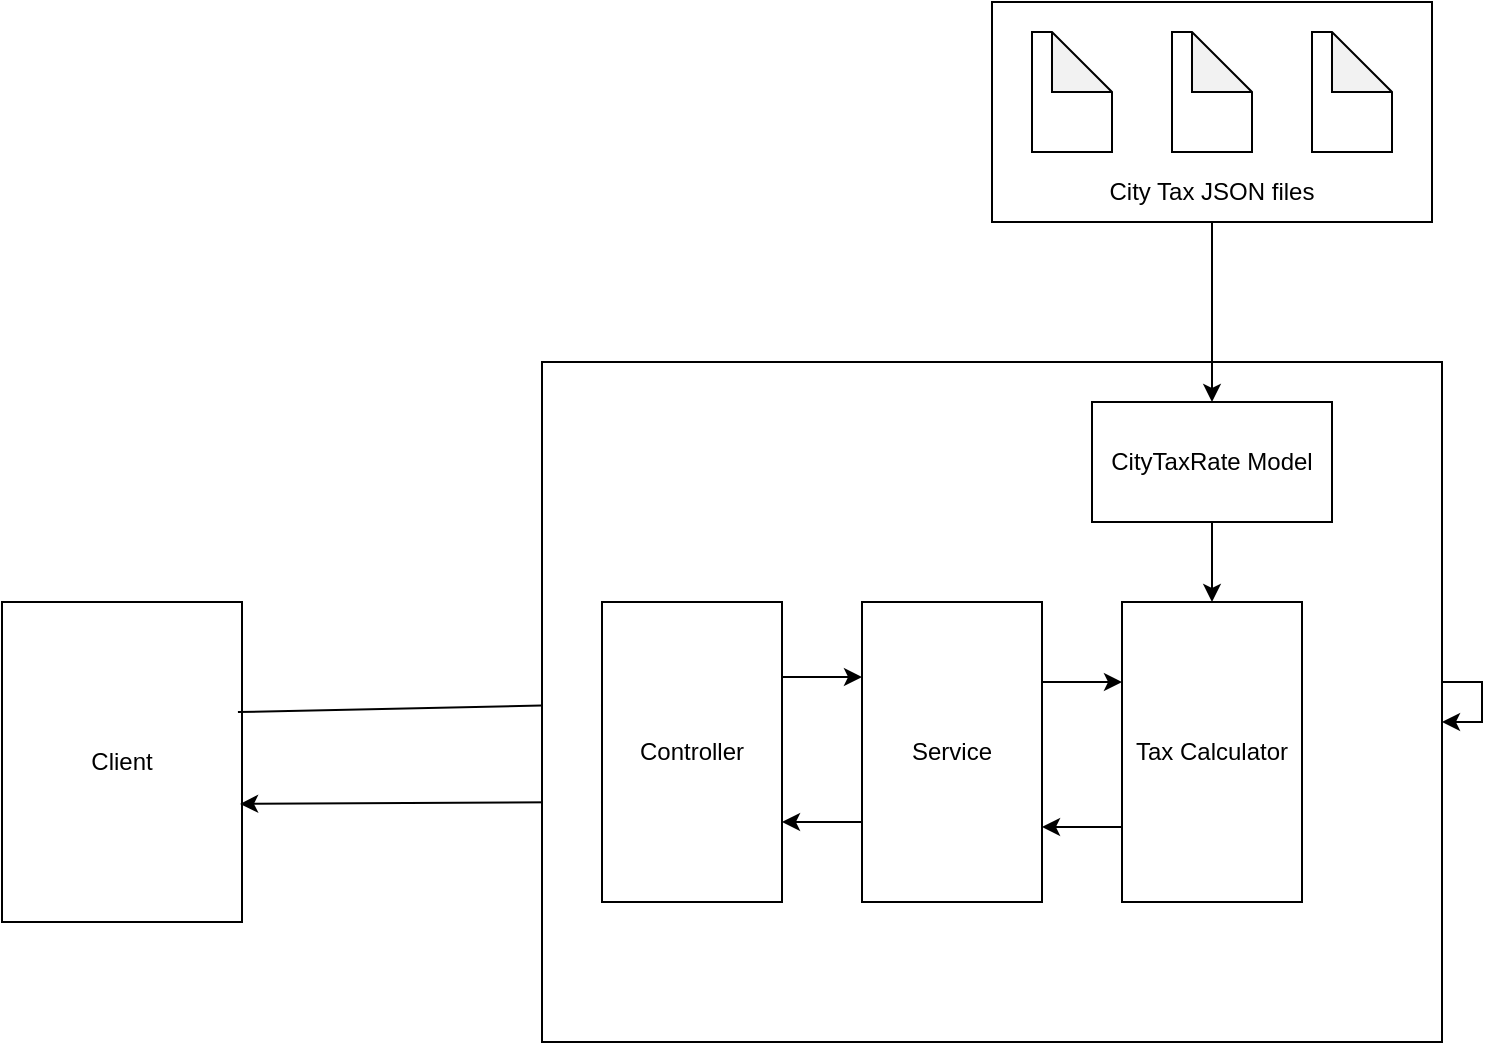 <mxfile version="24.7.16">
  <diagram name="Page-1" id="zgatyd3ti0E0XxIRJeC0">
    <mxGraphModel dx="954" dy="1808" grid="1" gridSize="10" guides="1" tooltips="1" connect="1" arrows="1" fold="1" page="1" pageScale="1" pageWidth="827" pageHeight="1169" math="0" shadow="0">
      <root>
        <mxCell id="0" />
        <mxCell id="1" parent="0" />
        <mxCell id="tNabSjDOPv1kIPTKOu12-1" value="Client" style="rounded=0;whiteSpace=wrap;html=1;" vertex="1" parent="1">
          <mxGeometry x="160" y="210" width="120" height="160" as="geometry" />
        </mxCell>
        <mxCell id="tNabSjDOPv1kIPTKOu12-2" value="" style="endArrow=classic;html=1;rounded=0;exitX=0.983;exitY=0.344;exitDx=0;exitDy=0;exitPerimeter=0;entryX=0.044;entryY=0.34;entryDx=0;entryDy=0;entryPerimeter=0;" edge="1" parent="1" source="tNabSjDOPv1kIPTKOu12-1" target="tNabSjDOPv1kIPTKOu12-5">
          <mxGeometry width="50" height="50" relative="1" as="geometry">
            <mxPoint x="390" y="360" as="sourcePoint" />
            <mxPoint x="420" y="265" as="targetPoint" />
          </mxGeometry>
        </mxCell>
        <mxCell id="tNabSjDOPv1kIPTKOu12-3" value="" style="endArrow=classic;html=1;rounded=0;entryX=0.992;entryY=0.631;entryDx=0;entryDy=0;entryPerimeter=0;exitX=0;exitY=0.667;exitDx=0;exitDy=0;exitPerimeter=0;" edge="1" parent="1" source="tNabSjDOPv1kIPTKOu12-5" target="tNabSjDOPv1kIPTKOu12-1">
          <mxGeometry width="50" height="50" relative="1" as="geometry">
            <mxPoint x="410" y="311" as="sourcePoint" />
            <mxPoint x="430" y="275" as="targetPoint" />
          </mxGeometry>
        </mxCell>
        <mxCell id="tNabSjDOPv1kIPTKOu12-4" value="" style="rounded=0;whiteSpace=wrap;html=1;" vertex="1" parent="1">
          <mxGeometry x="430" y="90" width="450" height="340" as="geometry" />
        </mxCell>
        <mxCell id="tNabSjDOPv1kIPTKOu12-5" value="Controller" style="rounded=0;whiteSpace=wrap;html=1;" vertex="1" parent="1">
          <mxGeometry x="460" y="210" width="90" height="150" as="geometry" />
        </mxCell>
        <mxCell id="tNabSjDOPv1kIPTKOu12-10" value="Service&lt;span style=&quot;color: rgba(0, 0, 0, 0); font-family: monospace; font-size: 0px; text-align: start; text-wrap: nowrap;&quot;&gt;%3CmxGraphModel%3E%3Croot%3E%3CmxCell%20id%3D%220%22%2F%3E%3CmxCell%20id%3D%221%22%20parent%3D%220%22%2F%3E%3CmxCell%20id%3D%222%22%20value%3D%22Controller%22%20style%3D%22rounded%3D0%3BwhiteSpace%3Dwrap%3Bhtml%3D1%3B%22%20vertex%3D%221%22%20parent%3D%221%22%3E%3CmxGeometry%20x%3D%22460%22%20y%3D%22210%22%20width%3D%2290%22%20height%3D%22150%22%20as%3D%22geometry%22%2F%3E%3C%2FmxCell%3E%3C%2Froot%3E%3C%2FmxGraphModel%3E&lt;/span&gt;" style="rounded=0;whiteSpace=wrap;html=1;" vertex="1" parent="1">
          <mxGeometry x="590" y="210" width="90" height="150" as="geometry" />
        </mxCell>
        <mxCell id="tNabSjDOPv1kIPTKOu12-11" value="Tax Calculator" style="rounded=0;whiteSpace=wrap;html=1;" vertex="1" parent="1">
          <mxGeometry x="720" y="210" width="90" height="150" as="geometry" />
        </mxCell>
        <mxCell id="tNabSjDOPv1kIPTKOu12-12" value="" style="group" vertex="1" connectable="0" parent="1">
          <mxGeometry x="655" y="-90" width="220" height="110" as="geometry" />
        </mxCell>
        <mxCell id="tNabSjDOPv1kIPTKOu12-6" value="" style="rounded=0;whiteSpace=wrap;html=1;" vertex="1" parent="tNabSjDOPv1kIPTKOu12-12">
          <mxGeometry width="220" height="110" as="geometry" />
        </mxCell>
        <mxCell id="tNabSjDOPv1kIPTKOu12-7" value="" style="shape=note;whiteSpace=wrap;html=1;backgroundOutline=1;darkOpacity=0.05;" vertex="1" parent="tNabSjDOPv1kIPTKOu12-12">
          <mxGeometry x="20" y="15" width="40" height="60" as="geometry" />
        </mxCell>
        <mxCell id="tNabSjDOPv1kIPTKOu12-8" value="" style="shape=note;whiteSpace=wrap;html=1;backgroundOutline=1;darkOpacity=0.05;" vertex="1" parent="tNabSjDOPv1kIPTKOu12-12">
          <mxGeometry x="90" y="15" width="40" height="60" as="geometry" />
        </mxCell>
        <mxCell id="tNabSjDOPv1kIPTKOu12-9" value="" style="shape=note;whiteSpace=wrap;html=1;backgroundOutline=1;darkOpacity=0.05;" vertex="1" parent="tNabSjDOPv1kIPTKOu12-12">
          <mxGeometry x="160" y="15" width="40" height="60" as="geometry" />
        </mxCell>
        <mxCell id="tNabSjDOPv1kIPTKOu12-13" value="City Tax JSON files" style="text;html=1;align=center;verticalAlign=middle;whiteSpace=wrap;rounded=0;" vertex="1" parent="tNabSjDOPv1kIPTKOu12-12">
          <mxGeometry x="20" y="80" width="180" height="30" as="geometry" />
        </mxCell>
        <mxCell id="tNabSjDOPv1kIPTKOu12-14" value="CityTaxRate Model" style="rounded=0;whiteSpace=wrap;html=1;" vertex="1" parent="1">
          <mxGeometry x="705" y="110" width="120" height="60" as="geometry" />
        </mxCell>
        <mxCell id="tNabSjDOPv1kIPTKOu12-15" value="" style="endArrow=classic;html=1;rounded=0;exitX=0.5;exitY=1;exitDx=0;exitDy=0;entryX=0.5;entryY=0;entryDx=0;entryDy=0;" edge="1" parent="1" source="tNabSjDOPv1kIPTKOu12-13" target="tNabSjDOPv1kIPTKOu12-14">
          <mxGeometry width="50" height="50" relative="1" as="geometry">
            <mxPoint x="470" y="230" as="sourcePoint" />
            <mxPoint x="520" y="180" as="targetPoint" />
          </mxGeometry>
        </mxCell>
        <mxCell id="tNabSjDOPv1kIPTKOu12-16" value="" style="endArrow=classic;html=1;rounded=0;entryX=0.5;entryY=0;entryDx=0;entryDy=0;exitX=0.5;exitY=1;exitDx=0;exitDy=0;" edge="1" parent="1" source="tNabSjDOPv1kIPTKOu12-14" target="tNabSjDOPv1kIPTKOu12-11">
          <mxGeometry width="50" height="50" relative="1" as="geometry">
            <mxPoint x="470" y="230" as="sourcePoint" />
            <mxPoint x="520" y="180" as="targetPoint" />
          </mxGeometry>
        </mxCell>
        <mxCell id="tNabSjDOPv1kIPTKOu12-17" style="edgeStyle=orthogonalEdgeStyle;rounded=0;orthogonalLoop=1;jettySize=auto;html=1;" edge="1" parent="1" source="tNabSjDOPv1kIPTKOu12-4" target="tNabSjDOPv1kIPTKOu12-4">
          <mxGeometry relative="1" as="geometry" />
        </mxCell>
        <mxCell id="tNabSjDOPv1kIPTKOu12-18" value="" style="endArrow=classic;html=1;rounded=0;entryX=0;entryY=0.25;entryDx=0;entryDy=0;exitX=1;exitY=0.25;exitDx=0;exitDy=0;" edge="1" parent="1" source="tNabSjDOPv1kIPTKOu12-5" target="tNabSjDOPv1kIPTKOu12-10">
          <mxGeometry width="50" height="50" relative="1" as="geometry">
            <mxPoint x="470" y="230" as="sourcePoint" />
            <mxPoint x="520" y="180" as="targetPoint" />
          </mxGeometry>
        </mxCell>
        <mxCell id="tNabSjDOPv1kIPTKOu12-20" value="" style="endArrow=classic;html=1;rounded=0;entryX=0;entryY=0.25;entryDx=0;entryDy=0;exitX=1;exitY=0.25;exitDx=0;exitDy=0;" edge="1" parent="1">
          <mxGeometry width="50" height="50" relative="1" as="geometry">
            <mxPoint x="680" y="250" as="sourcePoint" />
            <mxPoint x="720" y="250" as="targetPoint" />
          </mxGeometry>
        </mxCell>
        <mxCell id="tNabSjDOPv1kIPTKOu12-21" value="" style="endArrow=classic;html=1;rounded=0;entryX=1;entryY=0.75;entryDx=0;entryDy=0;exitX=0;exitY=0.75;exitDx=0;exitDy=0;" edge="1" parent="1" source="tNabSjDOPv1kIPTKOu12-11" target="tNabSjDOPv1kIPTKOu12-10">
          <mxGeometry width="50" height="50" relative="1" as="geometry">
            <mxPoint x="690" y="260" as="sourcePoint" />
            <mxPoint x="730" y="260" as="targetPoint" />
          </mxGeometry>
        </mxCell>
        <mxCell id="tNabSjDOPv1kIPTKOu12-22" value="" style="endArrow=classic;html=1;rounded=0;entryX=1;entryY=0.75;entryDx=0;entryDy=0;exitX=0;exitY=0.75;exitDx=0;exitDy=0;" edge="1" parent="1">
          <mxGeometry width="50" height="50" relative="1" as="geometry">
            <mxPoint x="590" y="320" as="sourcePoint" />
            <mxPoint x="550" y="320" as="targetPoint" />
          </mxGeometry>
        </mxCell>
      </root>
    </mxGraphModel>
  </diagram>
</mxfile>
